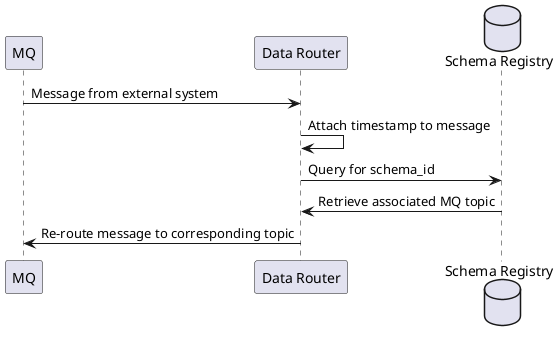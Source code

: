 @startuml
participant MQ
participant "Data Router" as DR
database "Schema Registry" as SR

MQ -> DR: Message from external system
DR -> DR: Attach timestamp to message
DR -> SR: Query for schema_id
SR -> DR: Retrieve associated MQ topic
DR -> MQ: Re-route message to corresponding topic
@enduml
